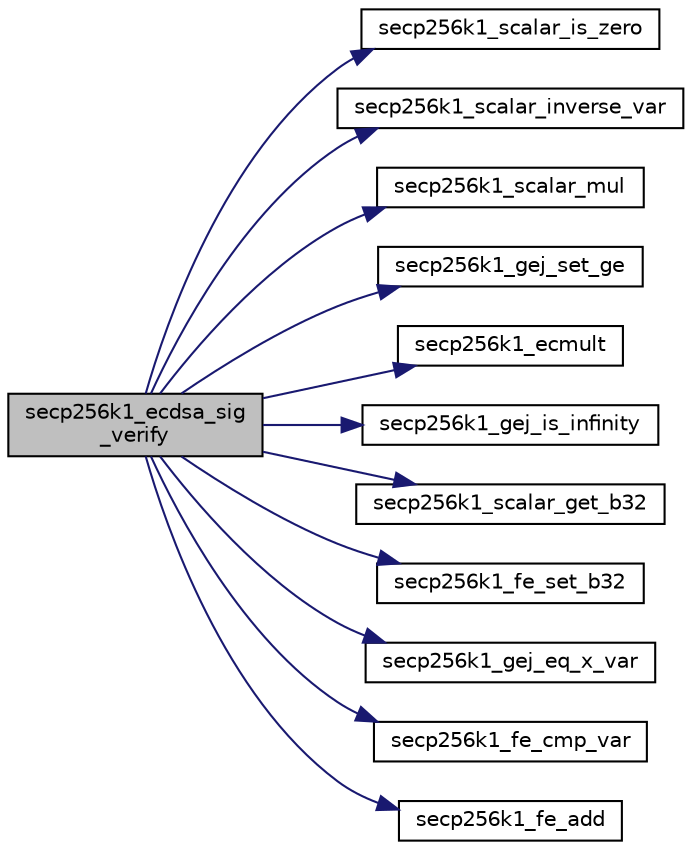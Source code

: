 digraph "secp256k1_ecdsa_sig_verify"
{
  edge [fontname="Helvetica",fontsize="10",labelfontname="Helvetica",labelfontsize="10"];
  node [fontname="Helvetica",fontsize="10",shape=record];
  rankdir="LR";
  Node45 [label="secp256k1_ecdsa_sig\l_verify",height=0.2,width=0.4,color="black", fillcolor="grey75", style="filled", fontcolor="black"];
  Node45 -> Node46 [color="midnightblue",fontsize="10",style="solid",fontname="Helvetica"];
  Node46 [label="secp256k1_scalar_is_zero",height=0.2,width=0.4,color="black", fillcolor="white", style="filled",URL="$db/d94/scalar_8h.html#a3f0ac84fe49a1c1f51212582a2c149d4",tooltip="Check whether a scalar equals zero. "];
  Node45 -> Node47 [color="midnightblue",fontsize="10",style="solid",fontname="Helvetica"];
  Node47 [label="secp256k1_scalar_inverse_var",height=0.2,width=0.4,color="black", fillcolor="white", style="filled",URL="$db/d94/scalar_8h.html#a58e84d0cabe81139df5c71759f833855",tooltip="Compute the inverse of a scalar (modulo the group order), without constant-time guarantee. "];
  Node45 -> Node48 [color="midnightblue",fontsize="10",style="solid",fontname="Helvetica"];
  Node48 [label="secp256k1_scalar_mul",height=0.2,width=0.4,color="black", fillcolor="white", style="filled",URL="$db/d94/scalar_8h.html#a89db15f705c8eafcd10c08181523acd0",tooltip="Multiply two scalars (modulo the group order). "];
  Node45 -> Node49 [color="midnightblue",fontsize="10",style="solid",fontname="Helvetica"];
  Node49 [label="secp256k1_gej_set_ge",height=0.2,width=0.4,color="black", fillcolor="white", style="filled",URL="$d9/dd1/group_8h.html#ad5f813e26afb239f03e83f0e61e05498",tooltip="Set a group element (jacobian) equal to another which is given in affine coordinates. "];
  Node45 -> Node50 [color="midnightblue",fontsize="10",style="solid",fontname="Helvetica"];
  Node50 [label="secp256k1_ecmult",height=0.2,width=0.4,color="black", fillcolor="white", style="filled",URL="$d2/d94/ecmult_8h.html#aacf8b6ba48671daf24d549adb176366c",tooltip="Double multiply: R = na*A + ng*G. "];
  Node45 -> Node51 [color="midnightblue",fontsize="10",style="solid",fontname="Helvetica"];
  Node51 [label="secp256k1_gej_is_infinity",height=0.2,width=0.4,color="black", fillcolor="white", style="filled",URL="$d9/dd1/group_8h.html#a33786d5853579c92d46fac51f6a40093",tooltip="Check whether a group element is the point at infinity. "];
  Node45 -> Node52 [color="midnightblue",fontsize="10",style="solid",fontname="Helvetica"];
  Node52 [label="secp256k1_scalar_get_b32",height=0.2,width=0.4,color="black", fillcolor="white", style="filled",URL="$db/d94/scalar_8h.html#a4fa08f8af5a23f505b44c9ef1bec1831",tooltip="Convert a scalar to a byte array. "];
  Node45 -> Node53 [color="midnightblue",fontsize="10",style="solid",fontname="Helvetica"];
  Node53 [label="secp256k1_fe_set_b32",height=0.2,width=0.4,color="black", fillcolor="white", style="filled",URL="$d5/d5a/field_8h.html#a5c86a65052e3b135919c00fe2233a43d",tooltip="Set a field element equal to 32-byte big endian value. "];
  Node45 -> Node54 [color="midnightblue",fontsize="10",style="solid",fontname="Helvetica"];
  Node54 [label="secp256k1_gej_eq_x_var",height=0.2,width=0.4,color="black", fillcolor="white", style="filled",URL="$d9/dd1/group_8h.html#aa32fc177f081f16d5979045d3632cf8b",tooltip="Compare the X coordinate of a group element (jacobian). "];
  Node45 -> Node55 [color="midnightblue",fontsize="10",style="solid",fontname="Helvetica"];
  Node55 [label="secp256k1_fe_cmp_var",height=0.2,width=0.4,color="black", fillcolor="white", style="filled",URL="$d5/d5a/field_8h.html#af372f2088796ef5338bb43dbb6dd5277",tooltip="Compare two field elements. "];
  Node45 -> Node56 [color="midnightblue",fontsize="10",style="solid",fontname="Helvetica"];
  Node56 [label="secp256k1_fe_add",height=0.2,width=0.4,color="black", fillcolor="white", style="filled",URL="$d5/d5a/field_8h.html#a7512f80b60598e4af89c004890880fc7",tooltip="Adds a field element to another. "];
}
